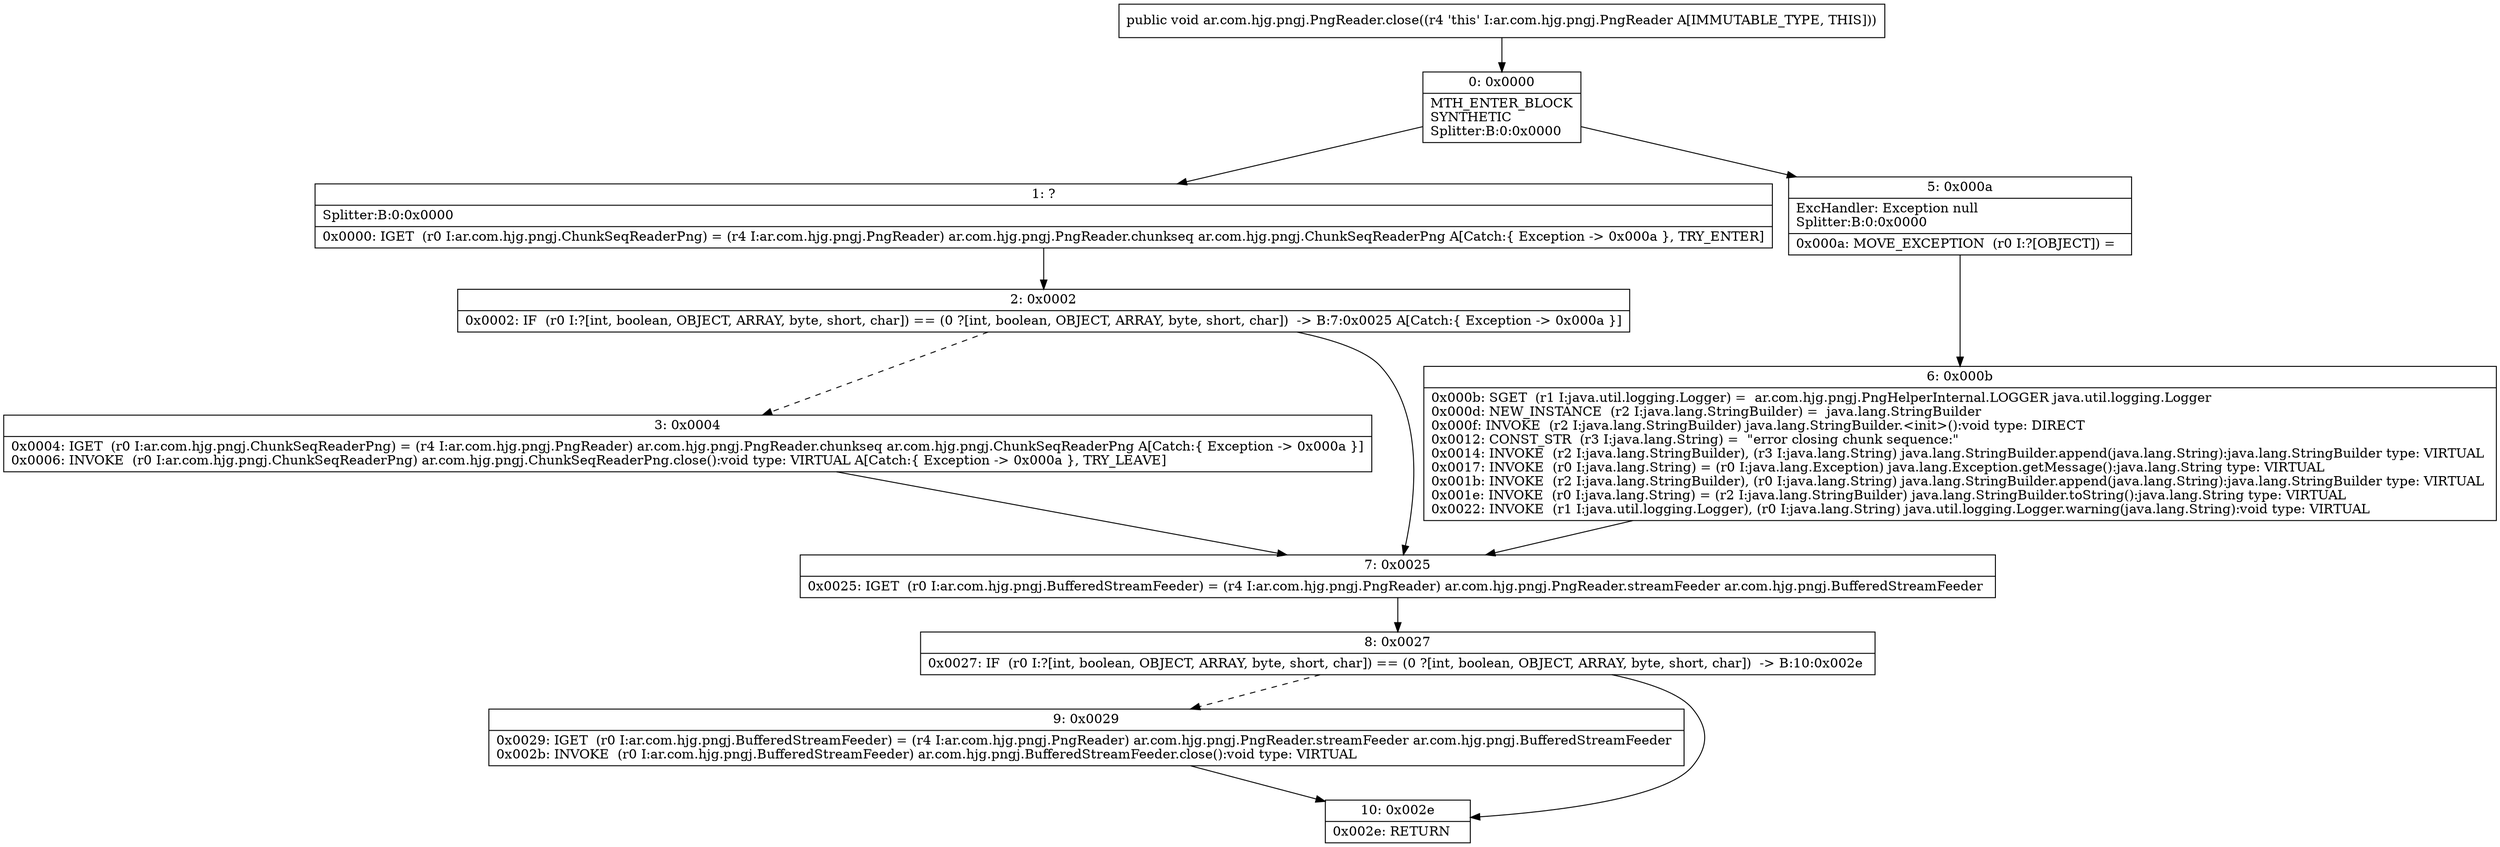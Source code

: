 digraph "CFG forar.com.hjg.pngj.PngReader.close()V" {
Node_0 [shape=record,label="{0\:\ 0x0000|MTH_ENTER_BLOCK\lSYNTHETIC\lSplitter:B:0:0x0000\l}"];
Node_1 [shape=record,label="{1\:\ ?|Splitter:B:0:0x0000\l|0x0000: IGET  (r0 I:ar.com.hjg.pngj.ChunkSeqReaderPng) = (r4 I:ar.com.hjg.pngj.PngReader) ar.com.hjg.pngj.PngReader.chunkseq ar.com.hjg.pngj.ChunkSeqReaderPng A[Catch:\{ Exception \-\> 0x000a \}, TRY_ENTER]\l}"];
Node_2 [shape=record,label="{2\:\ 0x0002|0x0002: IF  (r0 I:?[int, boolean, OBJECT, ARRAY, byte, short, char]) == (0 ?[int, boolean, OBJECT, ARRAY, byte, short, char])  \-\> B:7:0x0025 A[Catch:\{ Exception \-\> 0x000a \}]\l}"];
Node_3 [shape=record,label="{3\:\ 0x0004|0x0004: IGET  (r0 I:ar.com.hjg.pngj.ChunkSeqReaderPng) = (r4 I:ar.com.hjg.pngj.PngReader) ar.com.hjg.pngj.PngReader.chunkseq ar.com.hjg.pngj.ChunkSeqReaderPng A[Catch:\{ Exception \-\> 0x000a \}]\l0x0006: INVOKE  (r0 I:ar.com.hjg.pngj.ChunkSeqReaderPng) ar.com.hjg.pngj.ChunkSeqReaderPng.close():void type: VIRTUAL A[Catch:\{ Exception \-\> 0x000a \}, TRY_LEAVE]\l}"];
Node_5 [shape=record,label="{5\:\ 0x000a|ExcHandler: Exception null\lSplitter:B:0:0x0000\l|0x000a: MOVE_EXCEPTION  (r0 I:?[OBJECT]) =  \l}"];
Node_6 [shape=record,label="{6\:\ 0x000b|0x000b: SGET  (r1 I:java.util.logging.Logger) =  ar.com.hjg.pngj.PngHelperInternal.LOGGER java.util.logging.Logger \l0x000d: NEW_INSTANCE  (r2 I:java.lang.StringBuilder) =  java.lang.StringBuilder \l0x000f: INVOKE  (r2 I:java.lang.StringBuilder) java.lang.StringBuilder.\<init\>():void type: DIRECT \l0x0012: CONST_STR  (r3 I:java.lang.String) =  \"error closing chunk sequence:\" \l0x0014: INVOKE  (r2 I:java.lang.StringBuilder), (r3 I:java.lang.String) java.lang.StringBuilder.append(java.lang.String):java.lang.StringBuilder type: VIRTUAL \l0x0017: INVOKE  (r0 I:java.lang.String) = (r0 I:java.lang.Exception) java.lang.Exception.getMessage():java.lang.String type: VIRTUAL \l0x001b: INVOKE  (r2 I:java.lang.StringBuilder), (r0 I:java.lang.String) java.lang.StringBuilder.append(java.lang.String):java.lang.StringBuilder type: VIRTUAL \l0x001e: INVOKE  (r0 I:java.lang.String) = (r2 I:java.lang.StringBuilder) java.lang.StringBuilder.toString():java.lang.String type: VIRTUAL \l0x0022: INVOKE  (r1 I:java.util.logging.Logger), (r0 I:java.lang.String) java.util.logging.Logger.warning(java.lang.String):void type: VIRTUAL \l}"];
Node_7 [shape=record,label="{7\:\ 0x0025|0x0025: IGET  (r0 I:ar.com.hjg.pngj.BufferedStreamFeeder) = (r4 I:ar.com.hjg.pngj.PngReader) ar.com.hjg.pngj.PngReader.streamFeeder ar.com.hjg.pngj.BufferedStreamFeeder \l}"];
Node_8 [shape=record,label="{8\:\ 0x0027|0x0027: IF  (r0 I:?[int, boolean, OBJECT, ARRAY, byte, short, char]) == (0 ?[int, boolean, OBJECT, ARRAY, byte, short, char])  \-\> B:10:0x002e \l}"];
Node_9 [shape=record,label="{9\:\ 0x0029|0x0029: IGET  (r0 I:ar.com.hjg.pngj.BufferedStreamFeeder) = (r4 I:ar.com.hjg.pngj.PngReader) ar.com.hjg.pngj.PngReader.streamFeeder ar.com.hjg.pngj.BufferedStreamFeeder \l0x002b: INVOKE  (r0 I:ar.com.hjg.pngj.BufferedStreamFeeder) ar.com.hjg.pngj.BufferedStreamFeeder.close():void type: VIRTUAL \l}"];
Node_10 [shape=record,label="{10\:\ 0x002e|0x002e: RETURN   \l}"];
MethodNode[shape=record,label="{public void ar.com.hjg.pngj.PngReader.close((r4 'this' I:ar.com.hjg.pngj.PngReader A[IMMUTABLE_TYPE, THIS])) }"];
MethodNode -> Node_0;
Node_0 -> Node_1;
Node_0 -> Node_5;
Node_1 -> Node_2;
Node_2 -> Node_3[style=dashed];
Node_2 -> Node_7;
Node_3 -> Node_7;
Node_5 -> Node_6;
Node_6 -> Node_7;
Node_7 -> Node_8;
Node_8 -> Node_9[style=dashed];
Node_8 -> Node_10;
Node_9 -> Node_10;
}

